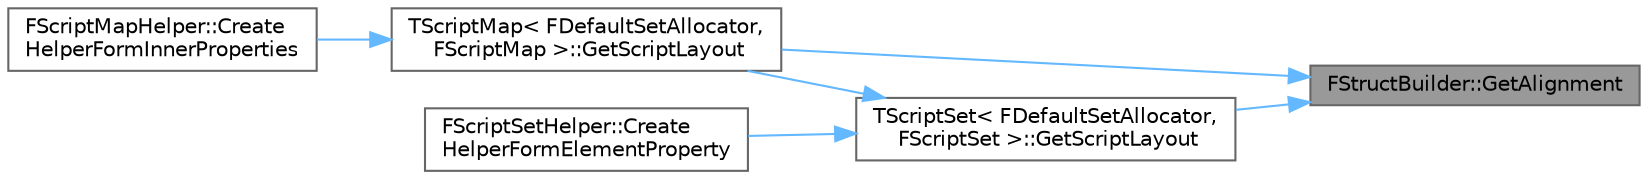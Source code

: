 digraph "FStructBuilder::GetAlignment"
{
 // INTERACTIVE_SVG=YES
 // LATEX_PDF_SIZE
  bgcolor="transparent";
  edge [fontname=Helvetica,fontsize=10,labelfontname=Helvetica,labelfontsize=10];
  node [fontname=Helvetica,fontsize=10,shape=box,height=0.2,width=0.4];
  rankdir="RL";
  Node1 [id="Node000001",label="FStructBuilder::GetAlignment",height=0.2,width=0.4,color="gray40", fillcolor="grey60", style="filled", fontcolor="black",tooltip="Returns the current alignment of the struct."];
  Node1 -> Node2 [id="edge1_Node000001_Node000002",dir="back",color="steelblue1",style="solid",tooltip=" "];
  Node2 [id="Node000002",label="TScriptMap\< FDefaultSetAllocator,\l FScriptMap \>::GetScriptLayout",height=0.2,width=0.4,color="grey40", fillcolor="white", style="filled",URL="$db/d2b/classTScriptMap.html#abc5a77a192bb5e4bbd2b3f59d842e10c",tooltip=" "];
  Node2 -> Node3 [id="edge2_Node000002_Node000003",dir="back",color="steelblue1",style="solid",tooltip=" "];
  Node3 [id="Node000003",label="FScriptMapHelper::Create\lHelperFormInnerProperties",height=0.2,width=0.4,color="grey40", fillcolor="white", style="filled",URL="$d4/d21/classFScriptMapHelper.html#ac92a550933059e9c0ba16b55f308b5e8",tooltip=" "];
  Node1 -> Node4 [id="edge3_Node000001_Node000004",dir="back",color="steelblue1",style="solid",tooltip=" "];
  Node4 [id="Node000004",label="TScriptSet\< FDefaultSetAllocator,\l FScriptSet \>::GetScriptLayout",height=0.2,width=0.4,color="grey40", fillcolor="white", style="filled",URL="$d8/d49/classTScriptSet.html#a9148da70562586cfadca889e5146cd6f",tooltip=" "];
  Node4 -> Node5 [id="edge4_Node000004_Node000005",dir="back",color="steelblue1",style="solid",tooltip=" "];
  Node5 [id="Node000005",label="FScriptSetHelper::Create\lHelperFormElementProperty",height=0.2,width=0.4,color="grey40", fillcolor="white", style="filled",URL="$df/d52/classFScriptSetHelper.html#af95ff858a7c95ad0aff904a79851867c",tooltip=" "];
  Node4 -> Node2 [id="edge5_Node000004_Node000002",dir="back",color="steelblue1",style="solid",tooltip=" "];
}
